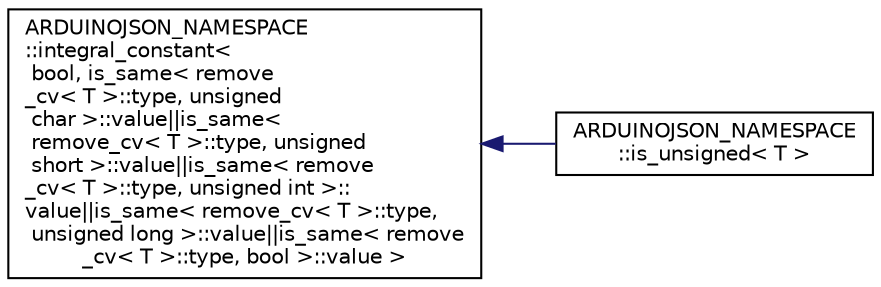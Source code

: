 digraph "Graphical Class Hierarchy"
{
 // LATEX_PDF_SIZE
  edge [fontname="Helvetica",fontsize="10",labelfontname="Helvetica",labelfontsize="10"];
  node [fontname="Helvetica",fontsize="10",shape=record];
  rankdir="LR";
  Node0 [label="ARDUINOJSON_NAMESPACE\l::integral_constant\<\l bool, is_same\< remove\l_cv\< T \>::type, unsigned\l char \>::value\|\|is_same\<\l remove_cv\< T \>::type, unsigned\l short \>::value\|\|is_same\< remove\l_cv\< T \>::type, unsigned int \>::\lvalue\|\|is_same\< remove_cv\< T \>::type,\l unsigned long \>::value\|\|is_same\< remove\l_cv\< T \>::type, bool \>::value \>",height=0.2,width=0.4,color="black", fillcolor="white", style="filled",URL="$structARDUINOJSON__NAMESPACE_1_1integral__constant.html",tooltip=" "];
  Node0 -> Node1 [dir="back",color="midnightblue",fontsize="10",style="solid",fontname="Helvetica"];
  Node1 [label="ARDUINOJSON_NAMESPACE\l::is_unsigned\< T \>",height=0.2,width=0.4,color="black", fillcolor="white", style="filled",URL="$structARDUINOJSON__NAMESPACE_1_1is__unsigned.html",tooltip=" "];
}
